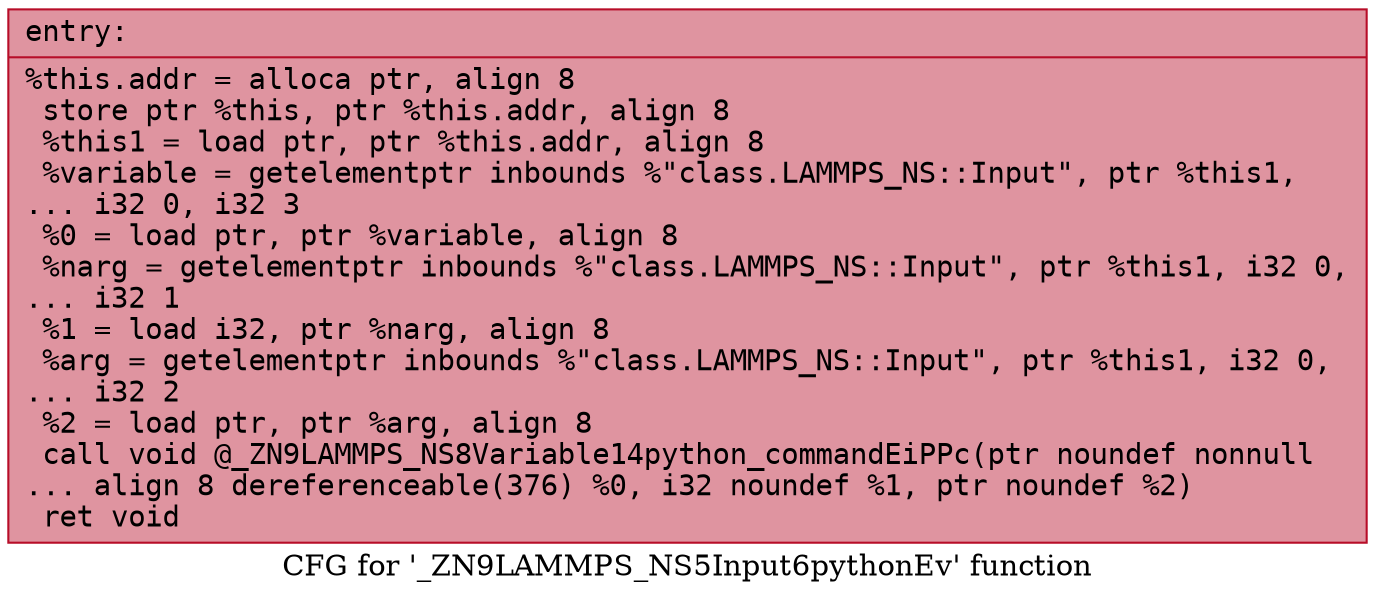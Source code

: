 digraph "CFG for '_ZN9LAMMPS_NS5Input6pythonEv' function" {
	label="CFG for '_ZN9LAMMPS_NS5Input6pythonEv' function";

	Node0x562873622c50 [shape=record,color="#b70d28ff", style=filled, fillcolor="#b70d2870" fontname="Courier",label="{entry:\l|  %this.addr = alloca ptr, align 8\l  store ptr %this, ptr %this.addr, align 8\l  %this1 = load ptr, ptr %this.addr, align 8\l  %variable = getelementptr inbounds %\"class.LAMMPS_NS::Input\", ptr %this1,\l... i32 0, i32 3\l  %0 = load ptr, ptr %variable, align 8\l  %narg = getelementptr inbounds %\"class.LAMMPS_NS::Input\", ptr %this1, i32 0,\l... i32 1\l  %1 = load i32, ptr %narg, align 8\l  %arg = getelementptr inbounds %\"class.LAMMPS_NS::Input\", ptr %this1, i32 0,\l... i32 2\l  %2 = load ptr, ptr %arg, align 8\l  call void @_ZN9LAMMPS_NS8Variable14python_commandEiPPc(ptr noundef nonnull\l... align 8 dereferenceable(376) %0, i32 noundef %1, ptr noundef %2)\l  ret void\l}"];
}
